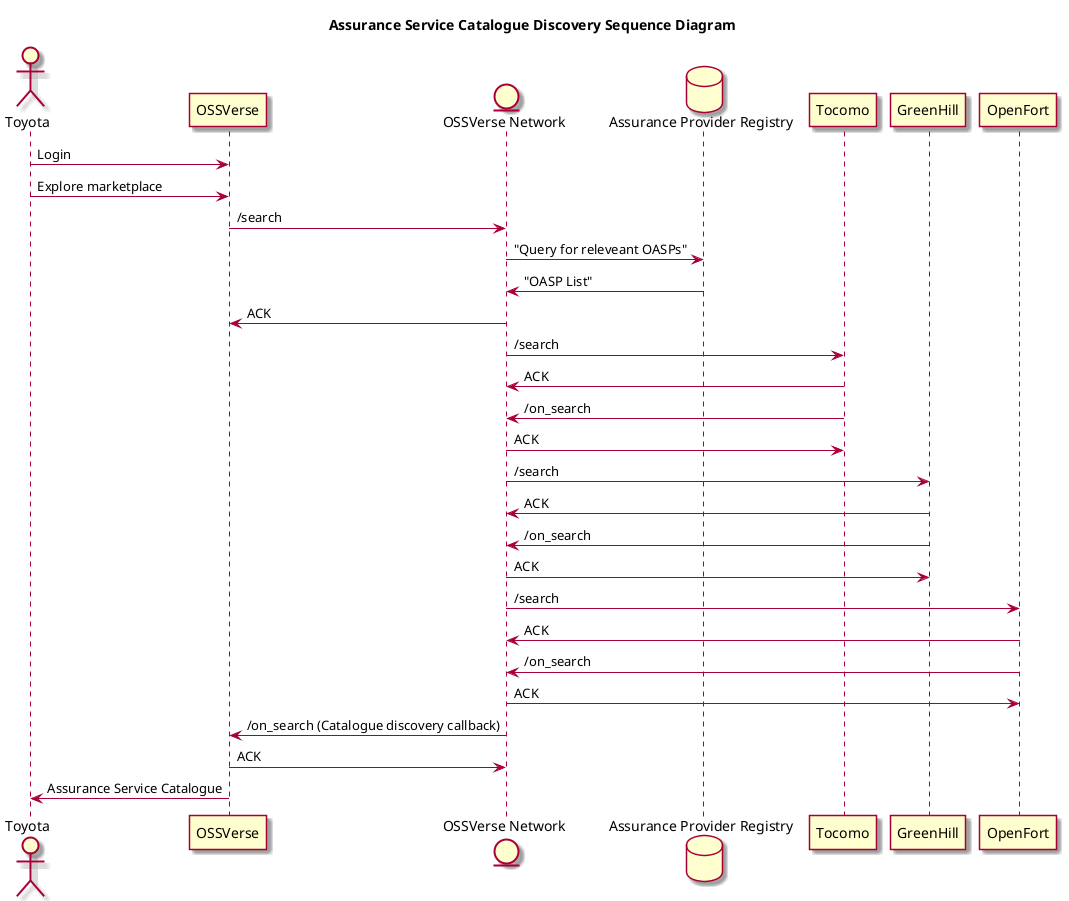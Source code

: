 @startuml

skin rose

title Assurance Service Catalogue Discovery Sequence Diagram

actor "Toyota" as OSC

OSC -> OSSVerse : Login
OSC -> OSSVerse : Explore marketplace

entity "OSSVerse Network" as ONR
database "Assurance Provider Registry" as APR

OSSVerse -> ONR : /search
ONR -> APR : "Query for releveant OASPs"
APR -> ONR : "OASP List"
ONR -> OSSVerse : ACK

ONR -> Tocomo : /search 
Tocomo -> ONR : ACK

Tocomo -> ONR : /on_search
ONR -> Tocomo : ACK

ONR -> GreenHill : /search
GreenHill -> ONR : ACK

GreenHill -> ONR : /on_search
ONR -> GreenHill : ACK 

ONR -> OpenFort : /search
OpenFort -> ONR : ACK

OpenFort -> ONR : /on_search
ONR -> OpenFort : ACK 

ONR -> OSSVerse : /on_search (Catalogue discovery callback)
OSSVerse -> ONR : ACK

OSSVerse -> OSC : Assurance Service Catalogue

@enduml